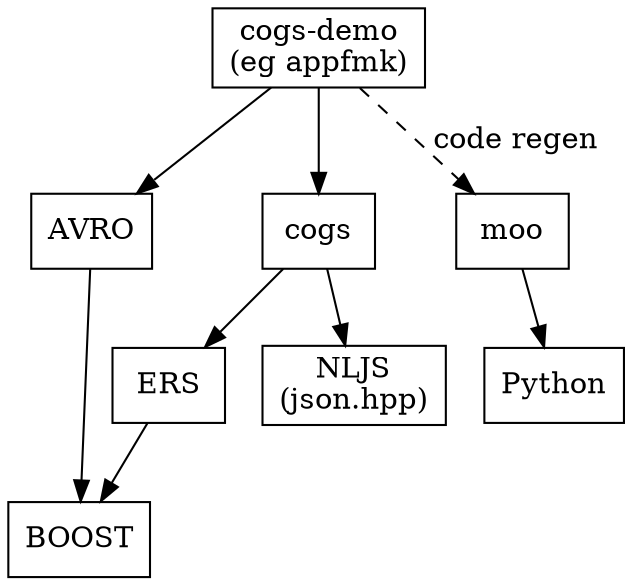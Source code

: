 digraph deps {
        node[shape=box]
        "cogs-demo"[label="cogs-demo\n(eg appfmk)"]
        ERS
        NLJS[label="NLJS\n(json.hpp)"]
        {rank=same; AVRO; cogs; moo}
        ERS->BOOST
        AVRO->BOOST
        cogs->ERS
        cogs->NLJS
        "cogs-demo"->cogs
        "cogs-demo"->AVRO
        "cogs-demo"->moo[style=dashed,label="code regen"]
        moo->Python
}


